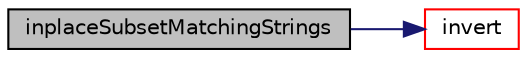 digraph "inplaceSubsetMatchingStrings"
{
  bgcolor="transparent";
  edge [fontname="Helvetica",fontsize="10",labelfontname="Helvetica",labelfontsize="10"];
  node [fontname="Helvetica",fontsize="10",shape=record];
  rankdir="LR";
  Node139919 [label="inplaceSubsetMatchingStrings",height=0.2,width=0.4,color="black", fillcolor="grey75", style="filled", fontcolor="black"];
  Node139919 -> Node139920 [color="midnightblue",fontsize="10",style="solid",fontname="Helvetica"];
  Node139920 [label="invert",height=0.2,width=0.4,color="red",URL="$a21851.html#a327595a4510d001734d50819f3ee744d",tooltip="Invert one-to-one map. Unmapped elements will be -1. "];
}
